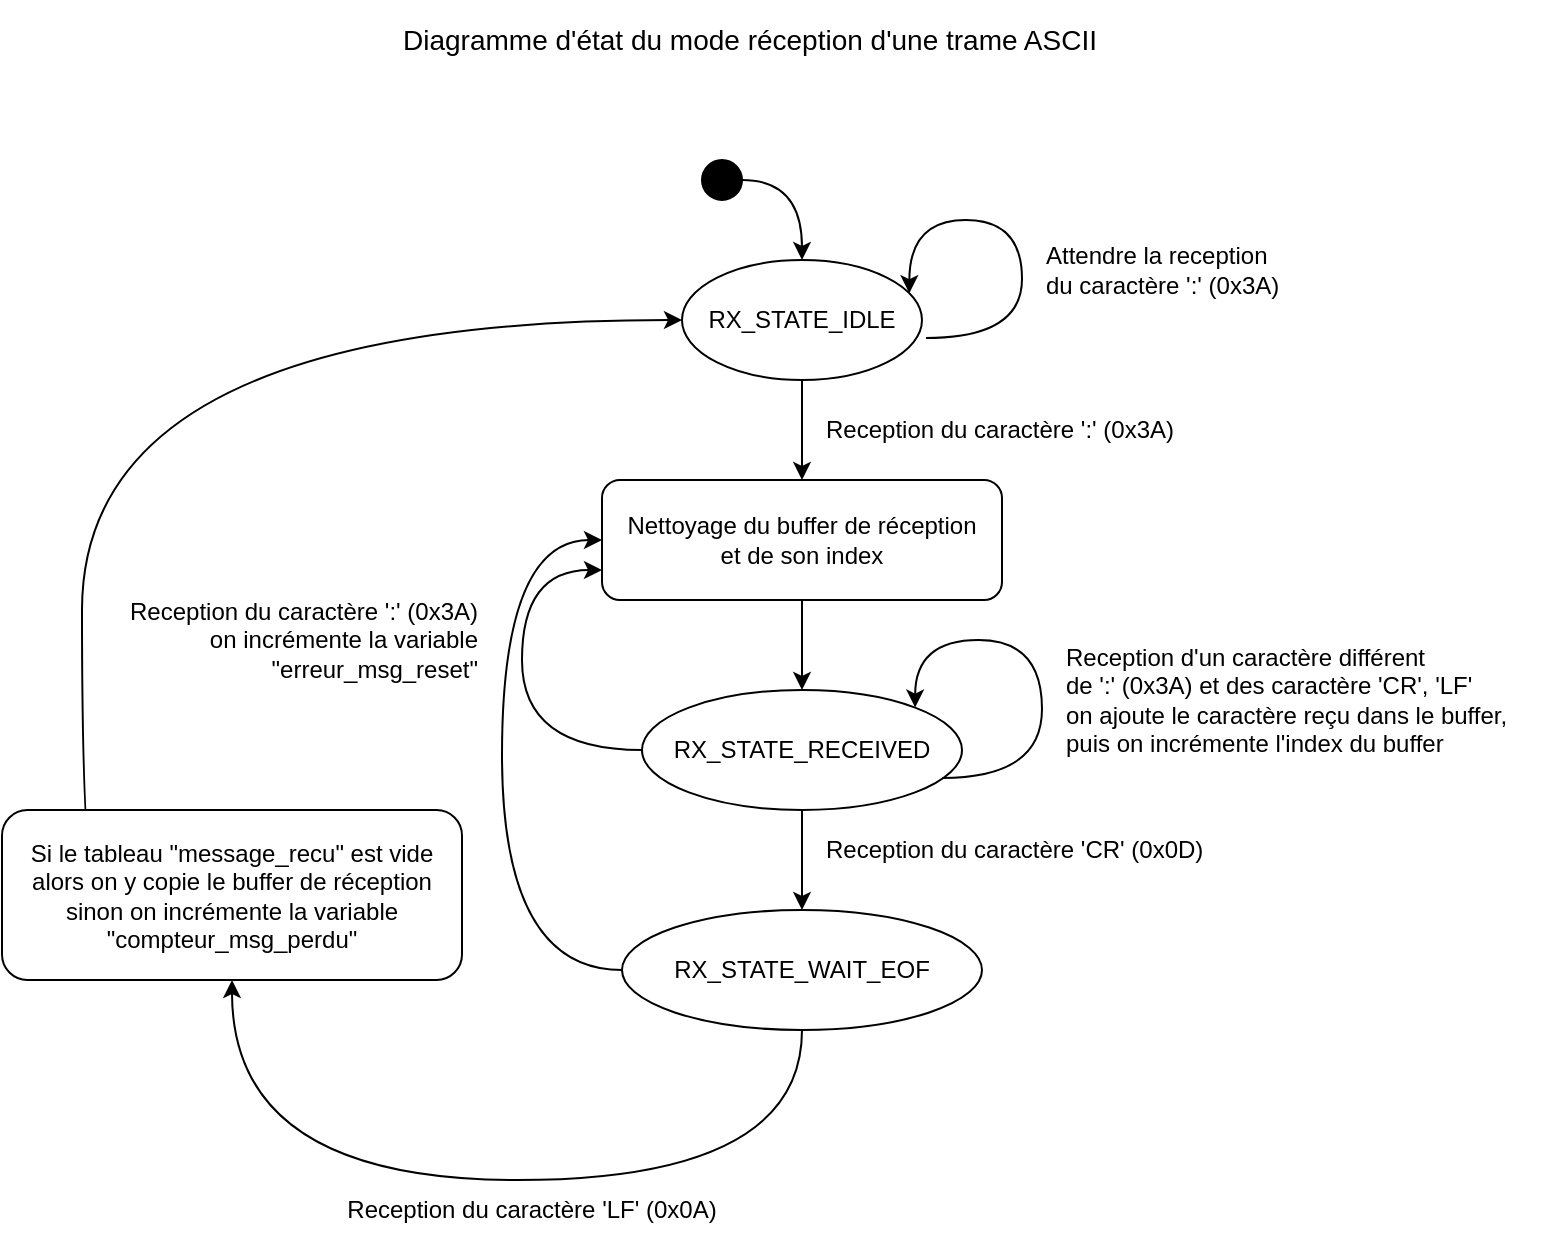 <mxfile version="13.10.0" type="embed">
    <diagram id="YxtcR-VB-c4Ir737uO5-" name="Page-1">
        <mxGraphModel dx="1054" dy="610" grid="1" gridSize="10" guides="1" tooltips="1" connect="1" arrows="1" fold="1" page="1" pageScale="1" pageWidth="827" pageHeight="1169" math="0" shadow="0">
            <root>
                <mxCell id="0"/>
                <mxCell id="1" parent="0"/>
                <mxCell id="4" style="edgeStyle=orthogonalEdgeStyle;orthogonalLoop=1;jettySize=auto;html=1;exitX=1;exitY=0.5;exitDx=0;exitDy=0;curved=1;" parent="1" source="2" target="3" edge="1">
                    <mxGeometry relative="1" as="geometry"/>
                </mxCell>
                <mxCell id="2" value="" style="ellipse;whiteSpace=wrap;html=1;aspect=fixed;fillColor=#000000;" parent="1" vertex="1">
                    <mxGeometry x="390" y="100" width="20" height="20" as="geometry"/>
                </mxCell>
                <mxCell id="22" style="edgeStyle=orthogonalEdgeStyle;curved=1;rounded=0;orthogonalLoop=1;jettySize=auto;html=1;exitX=0.5;exitY=1;exitDx=0;exitDy=0;entryX=0.5;entryY=0;entryDx=0;entryDy=0;startArrow=none;startFill=0;" edge="1" parent="1" source="3" target="24">
                    <mxGeometry relative="1" as="geometry">
                        <Array as="points">
                            <mxPoint x="440" y="240"/>
                            <mxPoint x="440" y="240"/>
                        </Array>
                    </mxGeometry>
                </mxCell>
                <mxCell id="3" value="RX_STATE_IDLE" style="ellipse;whiteSpace=wrap;html=1;rounded=1;" parent="1" vertex="1">
                    <mxGeometry x="380" y="150" width="120" height="60" as="geometry"/>
                </mxCell>
                <mxCell id="31" style="edgeStyle=orthogonalEdgeStyle;curved=1;rounded=0;orthogonalLoop=1;jettySize=auto;html=1;exitX=0.25;exitY=0;exitDx=0;exitDy=0;entryX=0;entryY=0.5;entryDx=0;entryDy=0;startArrow=none;startFill=0;" edge="1" parent="1" source="5" target="3">
                    <mxGeometry relative="1" as="geometry">
                        <Array as="points">
                            <mxPoint x="80" y="470"/>
                            <mxPoint x="80" y="180"/>
                        </Array>
                    </mxGeometry>
                </mxCell>
                <mxCell id="5" value="&lt;span&gt;Si le tableau&amp;nbsp;&quot;message_recu&quot;&amp;nbsp;est vide&lt;br&gt;alors on y copie le buffer de réception&lt;br&gt;sinon&amp;nbsp;on incrémente la variable &quot;compteur_msg_perdu&quot;&lt;br&gt;&lt;/span&gt;" style="whiteSpace=wrap;html=1;rounded=1;" parent="1" vertex="1">
                    <mxGeometry x="40" y="425" width="230" height="85" as="geometry"/>
                </mxCell>
                <mxCell id="10" style="edgeStyle=orthogonalEdgeStyle;curved=1;rounded=0;orthogonalLoop=1;jettySize=auto;html=1;startArrow=none;startFill=0;exitX=0.5;exitY=1;exitDx=0;exitDy=0;entryX=0.5;entryY=1;entryDx=0;entryDy=0;" edge="1" parent="1" source="7" target="5">
                    <mxGeometry relative="1" as="geometry">
                        <mxPoint x="80" y="480" as="targetPoint"/>
                        <Array as="points">
                            <mxPoint x="440" y="610"/>
                            <mxPoint x="155" y="610"/>
                        </Array>
                    </mxGeometry>
                </mxCell>
                <mxCell id="32" style="edgeStyle=orthogonalEdgeStyle;curved=1;rounded=0;orthogonalLoop=1;jettySize=auto;html=1;exitX=0;exitY=0.5;exitDx=0;exitDy=0;entryX=0;entryY=0.5;entryDx=0;entryDy=0;startArrow=none;startFill=0;" edge="1" parent="1" source="7" target="24">
                    <mxGeometry relative="1" as="geometry">
                        <Array as="points">
                            <mxPoint x="290" y="505"/>
                            <mxPoint x="290" y="290"/>
                        </Array>
                    </mxGeometry>
                </mxCell>
                <mxCell id="7" value="&lt;span&gt;RX_STATE_WAIT_EOF&lt;br&gt;&lt;/span&gt;" style="ellipse;whiteSpace=wrap;html=1;rounded=1;" vertex="1" parent="1">
                    <mxGeometry x="350" y="475" width="180" height="60" as="geometry"/>
                </mxCell>
                <mxCell id="9" style="edgeStyle=orthogonalEdgeStyle;rounded=0;orthogonalLoop=1;jettySize=auto;html=1;exitX=1.017;exitY=0.65;exitDx=0;exitDy=0;entryX=1;entryY=0.25;entryDx=0;entryDy=0;curved=1;exitPerimeter=0;" edge="1" parent="1" source="3" target="3">
                    <mxGeometry relative="1" as="geometry">
                        <Array as="points">
                            <mxPoint x="550" y="189"/>
                            <mxPoint x="550" y="130"/>
                            <mxPoint x="494" y="130"/>
                        </Array>
                    </mxGeometry>
                </mxCell>
                <mxCell id="11" value="Attendre la reception&lt;br&gt;du caractère&amp;nbsp;':' (0x3A)" style="text;html=1;strokeColor=none;fillColor=none;align=left;verticalAlign=middle;whiteSpace=wrap;rounded=0;" vertex="1" parent="1">
                    <mxGeometry x="560" y="130" width="130" height="50" as="geometry"/>
                </mxCell>
                <mxCell id="12" value="Reception du caractère ':' (0x3A)" style="text;html=1;strokeColor=none;fillColor=none;align=left;verticalAlign=middle;whiteSpace=wrap;rounded=0;" vertex="1" parent="1">
                    <mxGeometry x="450" y="220" width="200" height="30" as="geometry"/>
                </mxCell>
                <mxCell id="15" value="" style="edgeStyle=orthogonalEdgeStyle;curved=1;rounded=0;orthogonalLoop=1;jettySize=auto;html=1;startArrow=none;startFill=0;" edge="1" parent="1" source="13" target="7">
                    <mxGeometry relative="1" as="geometry"/>
                </mxCell>
                <mxCell id="27" style="edgeStyle=orthogonalEdgeStyle;curved=1;rounded=0;orthogonalLoop=1;jettySize=auto;html=1;exitX=0;exitY=0.5;exitDx=0;exitDy=0;entryX=0;entryY=0.75;entryDx=0;entryDy=0;startArrow=none;startFill=0;" edge="1" parent="1" source="13" target="24">
                    <mxGeometry relative="1" as="geometry">
                        <Array as="points">
                            <mxPoint x="300" y="395"/>
                            <mxPoint x="300" y="305"/>
                        </Array>
                    </mxGeometry>
                </mxCell>
                <mxCell id="13" value="&lt;span&gt;RX_STATE_RECEIVED&lt;/span&gt;" style="ellipse;whiteSpace=wrap;html=1;rounded=1;" vertex="1" parent="1">
                    <mxGeometry x="360" y="365" width="160" height="60" as="geometry"/>
                </mxCell>
                <mxCell id="16" value="Reception d'un caractère différent&lt;br&gt;de ':' (0x3A) et des caractère 'CR', 'LF'&lt;br&gt;on ajoute le caractère reçu dans le buffer,&lt;br&gt;puis on incrémente l'index du buffer&amp;nbsp;" style="text;html=1;strokeColor=none;fillColor=none;align=left;verticalAlign=middle;whiteSpace=wrap;rounded=0;" vertex="1" parent="1">
                    <mxGeometry x="570" y="330" width="240" height="80" as="geometry"/>
                </mxCell>
                <mxCell id="17" style="edgeStyle=orthogonalEdgeStyle;curved=1;rounded=0;orthogonalLoop=1;jettySize=auto;html=1;exitX=0.5;exitY=1;exitDx=0;exitDy=0;startArrow=none;startFill=0;" edge="1" parent="1" source="16" target="16">
                    <mxGeometry relative="1" as="geometry"/>
                </mxCell>
                <mxCell id="18" value="Reception du caractère 'LF' (0x0A)" style="text;html=1;strokeColor=none;fillColor=none;align=center;verticalAlign=middle;whiteSpace=wrap;rounded=0;" vertex="1" parent="1">
                    <mxGeometry x="190" y="610" width="230" height="30" as="geometry"/>
                </mxCell>
                <mxCell id="19" value="Reception du caractère 'CR' (0x0D)" style="text;html=1;strokeColor=none;fillColor=none;align=left;verticalAlign=middle;whiteSpace=wrap;rounded=0;" vertex="1" parent="1">
                    <mxGeometry x="450" y="430" width="250" height="30" as="geometry"/>
                </mxCell>
                <mxCell id="26" style="edgeStyle=orthogonalEdgeStyle;curved=1;rounded=0;orthogonalLoop=1;jettySize=auto;html=1;exitX=0.5;exitY=1;exitDx=0;exitDy=0;entryX=0.5;entryY=0;entryDx=0;entryDy=0;startArrow=none;startFill=0;" edge="1" parent="1" source="24" target="13">
                    <mxGeometry relative="1" as="geometry"/>
                </mxCell>
                <mxCell id="24" value="&lt;span style=&quot;text-align: left&quot;&gt;Nettoyage du buffer&amp;nbsp;&lt;/span&gt;&lt;span style=&quot;text-align: left&quot;&gt;de réception&lt;/span&gt;&lt;span style=&quot;text-align: left&quot;&gt;&lt;br&gt;et de son index&lt;/span&gt;" style="whiteSpace=wrap;html=1;rounded=1;" vertex="1" parent="1">
                    <mxGeometry x="340" y="260" width="200" height="60" as="geometry"/>
                </mxCell>
                <mxCell id="28" value="Reception du caractère ':' (0x3A)&lt;br&gt;on incrémente la variable &quot;erreur_msg_reset&quot;" style="text;html=1;strokeColor=none;fillColor=none;align=right;verticalAlign=middle;whiteSpace=wrap;rounded=0;" vertex="1" parent="1">
                    <mxGeometry x="100" y="310" width="180" height="60" as="geometry"/>
                </mxCell>
                <mxCell id="30" style="edgeStyle=orthogonalEdgeStyle;curved=1;rounded=0;orthogonalLoop=1;jettySize=auto;html=1;exitX=0.938;exitY=0.733;exitDx=0;exitDy=0;startArrow=none;startFill=0;entryX=1;entryY=0;entryDx=0;entryDy=0;exitPerimeter=0;" edge="1" parent="1" source="13" target="13">
                    <mxGeometry relative="1" as="geometry">
                        <mxPoint x="644" y="425" as="sourcePoint"/>
                        <mxPoint x="560" y="380" as="targetPoint"/>
                        <Array as="points">
                            <mxPoint x="560" y="409"/>
                            <mxPoint x="560" y="340"/>
                            <mxPoint x="497" y="340"/>
                        </Array>
                    </mxGeometry>
                </mxCell>
                <mxCell id="33" value="Diagramme d'état du mode réception d'une trame ASCII" style="text;html=1;strokeColor=none;fillColor=none;align=center;verticalAlign=middle;whiteSpace=wrap;rounded=0;fontSize=14;" vertex="1" parent="1">
                    <mxGeometry x="159" y="20" width="510" height="40" as="geometry"/>
                </mxCell>
            </root>
        </mxGraphModel>
    </diagram>
</mxfile>
